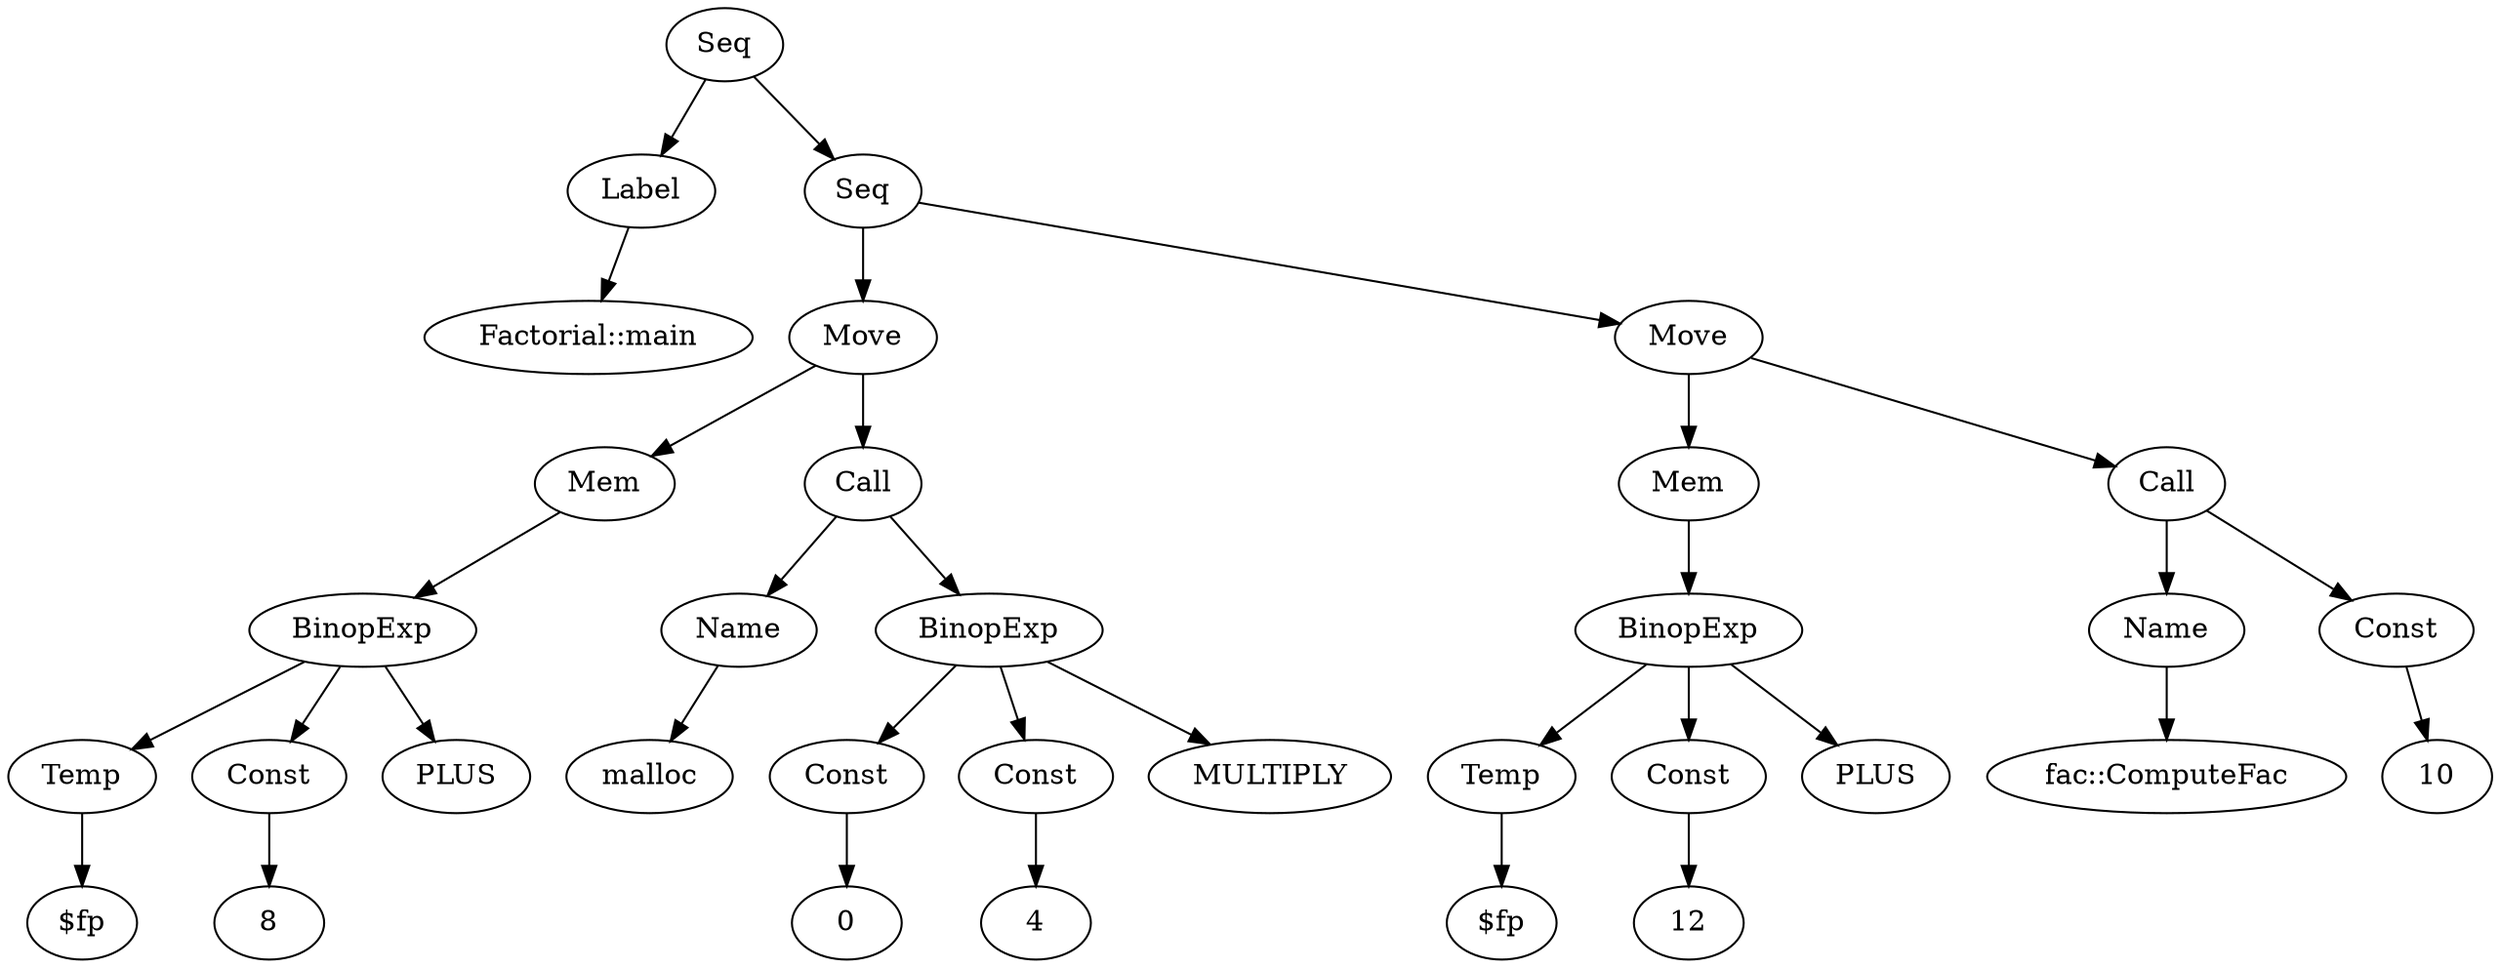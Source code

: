 digraph G{
graph[ordering="out"];
	1[label="Factorial::main"]
	2 -> 1
	2[label="Label"]
	3[label="$fp"]
	4 -> 3
	4[label="Temp"]
	5[label="8"]
	6 -> 5
	6[label="Const"]
	7[label="PLUS"]
	8 -> 4
	8 -> 6
	8 -> 7
	8[label="BinopExp"]
	9 -> 8
	9[label="Mem"]
	10[label="malloc"]
	11 -> 10
	11[label="Name"]
	12[label="0"]
	13 -> 12
	13[label="Const"]
	14[label="4"]
	15 -> 14
	15[label="Const"]
	16[label="MULTIPLY"]
	17 -> 13
	17 -> 15
	17 -> 16
	17[label="BinopExp"]
	18 -> 11
	18 -> 17
	18[label="Call"]
	19 -> 9
	19 -> 18
	19[label="Move"]
	20[label="$fp"]
	21 -> 20
	21[label="Temp"]
	22[label="12"]
	23 -> 22
	23[label="Const"]
	24[label="PLUS"]
	25 -> 21
	25 -> 23
	25 -> 24
	25[label="BinopExp"]
	26 -> 25
	26[label="Mem"]
	27[label="fac::ComputeFac"]
	28 -> 27
	28[label="Name"]
	29[label="10"]
	30 -> 29
	30[label="Const"]
	31 -> 28
	31 -> 30
	31[label="Call"]
	32 -> 26
	32 -> 31
	32[label="Move"]
	33 -> 19
	33 -> 32
	33[label="Seq"]
	34 -> 2
	34 -> 33
	34[label="Seq"]
}
